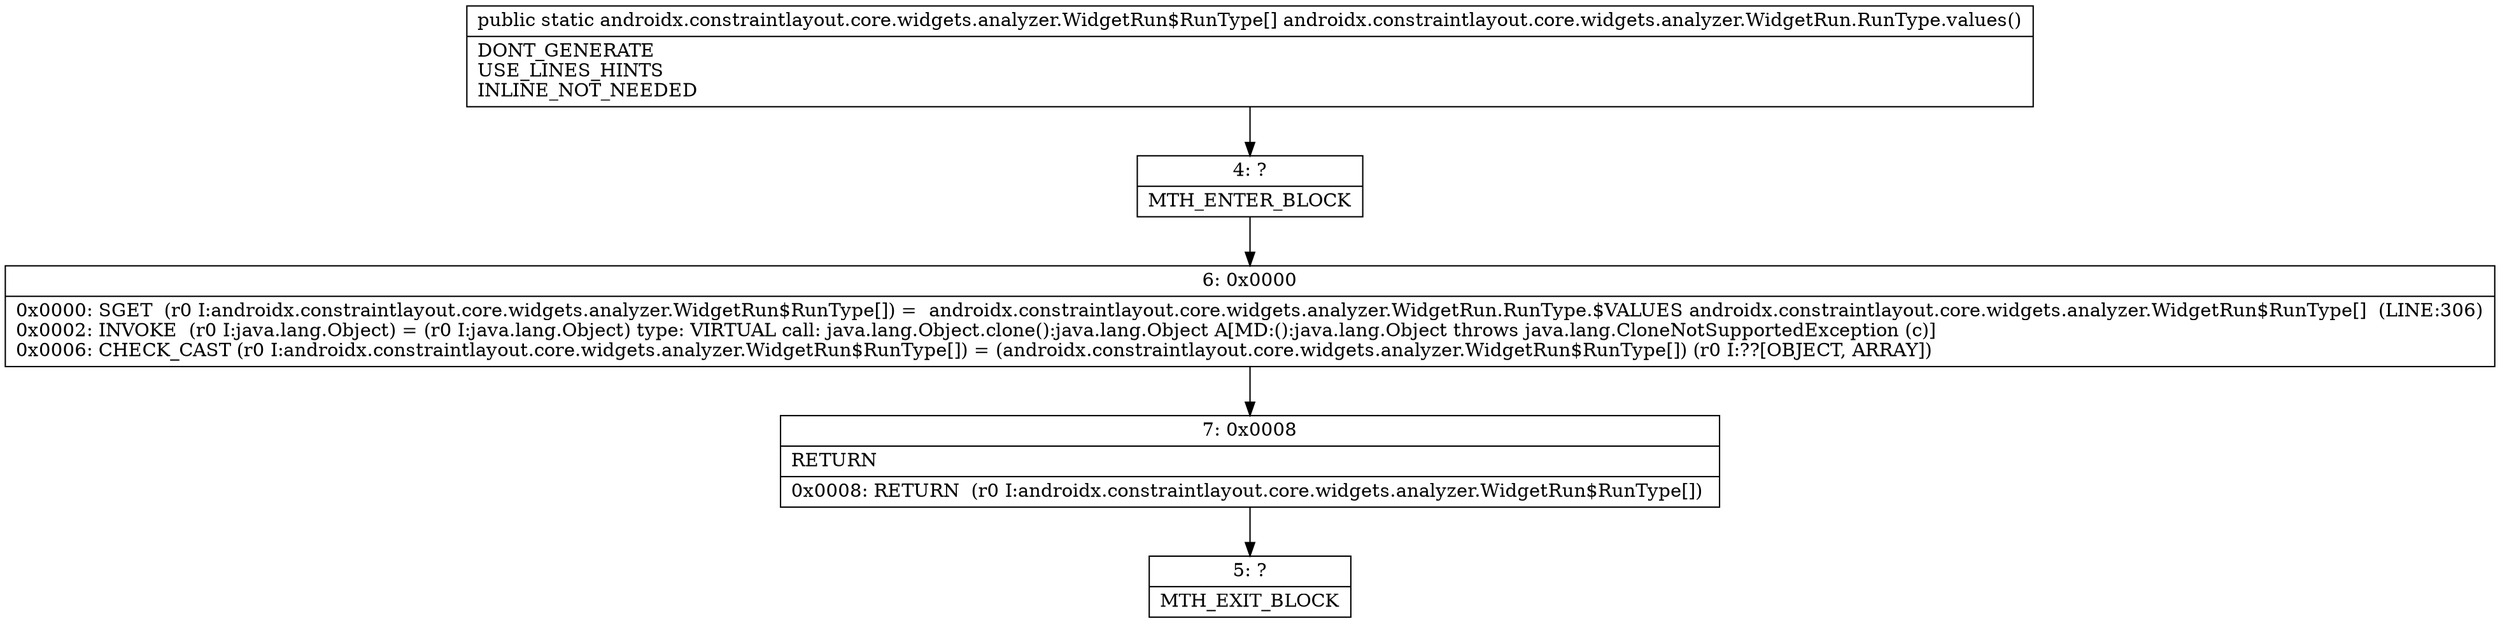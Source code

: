 digraph "CFG forandroidx.constraintlayout.core.widgets.analyzer.WidgetRun.RunType.values()[Landroidx\/constraintlayout\/core\/widgets\/analyzer\/WidgetRun$RunType;" {
Node_4 [shape=record,label="{4\:\ ?|MTH_ENTER_BLOCK\l}"];
Node_6 [shape=record,label="{6\:\ 0x0000|0x0000: SGET  (r0 I:androidx.constraintlayout.core.widgets.analyzer.WidgetRun$RunType[]) =  androidx.constraintlayout.core.widgets.analyzer.WidgetRun.RunType.$VALUES androidx.constraintlayout.core.widgets.analyzer.WidgetRun$RunType[]  (LINE:306)\l0x0002: INVOKE  (r0 I:java.lang.Object) = (r0 I:java.lang.Object) type: VIRTUAL call: java.lang.Object.clone():java.lang.Object A[MD:():java.lang.Object throws java.lang.CloneNotSupportedException (c)]\l0x0006: CHECK_CAST (r0 I:androidx.constraintlayout.core.widgets.analyzer.WidgetRun$RunType[]) = (androidx.constraintlayout.core.widgets.analyzer.WidgetRun$RunType[]) (r0 I:??[OBJECT, ARRAY]) \l}"];
Node_7 [shape=record,label="{7\:\ 0x0008|RETURN\l|0x0008: RETURN  (r0 I:androidx.constraintlayout.core.widgets.analyzer.WidgetRun$RunType[]) \l}"];
Node_5 [shape=record,label="{5\:\ ?|MTH_EXIT_BLOCK\l}"];
MethodNode[shape=record,label="{public static androidx.constraintlayout.core.widgets.analyzer.WidgetRun$RunType[] androidx.constraintlayout.core.widgets.analyzer.WidgetRun.RunType.values()  | DONT_GENERATE\lUSE_LINES_HINTS\lINLINE_NOT_NEEDED\l}"];
MethodNode -> Node_4;Node_4 -> Node_6;
Node_6 -> Node_7;
Node_7 -> Node_5;
}

